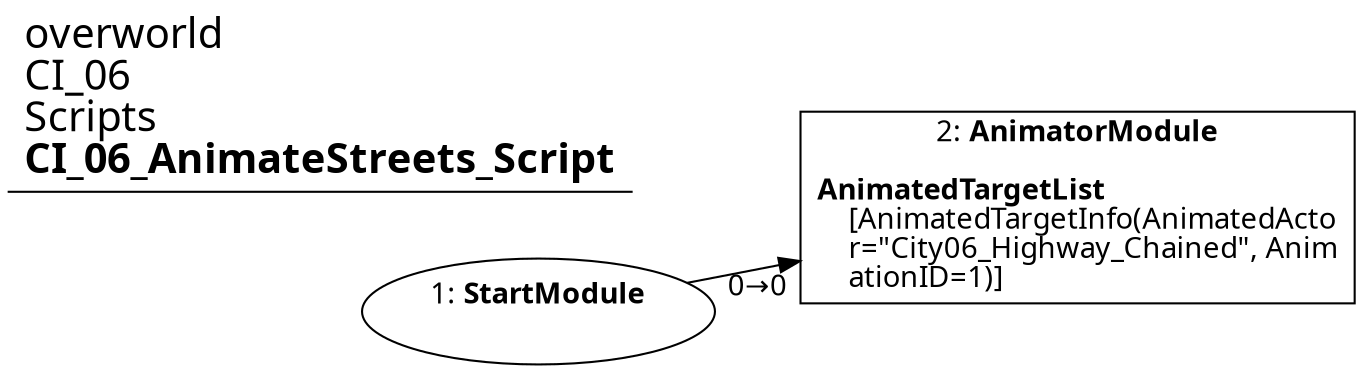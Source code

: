 digraph {
    layout = fdp;
    overlap = prism;
    sep = "+16";
    splines = spline;

    node [ shape = box ];

    graph [ fontname = "Segoe UI" ];
    node [ fontname = "Segoe UI" ];
    edge [ fontname = "Segoe UI" ];

    1 [ label = <1: <b>StartModule</b><br/><br/>> ];
    1 [ shape = oval ]
    1 [ pos = "0.11100001,-0.372!" ];
    1 -> 2 [ label = "0→0" ];

    2 [ label = <2: <b>AnimatorModule</b><br/><br/><b>AnimatedTargetList</b><br align="left"/>    [AnimatedTargetInfo(AnimatedActo<br align="left"/>    r=&quot;City06_Highway_Chained&quot;, Anim<br align="left"/>    ationID=1)]<br align="left"/>> ];
    2 [ pos = "0.33400002,-0.372!" ];

    title [ pos = "0.11000001,-0.37100002!" ];
    title [ shape = underline ];
    title [ label = <<font point-size="20">overworld<br align="left"/>CI_06<br align="left"/>Scripts<br align="left"/><b>CI_06_AnimateStreets_Script</b><br align="left"/></font>> ];
}
